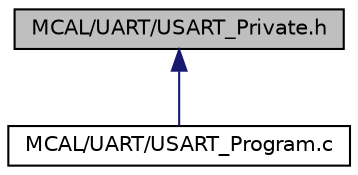 digraph "MCAL/UART/USART_Private.h"
{
 // LATEX_PDF_SIZE
  edge [fontname="Helvetica",fontsize="10",labelfontname="Helvetica",labelfontsize="10"];
  node [fontname="Helvetica",fontsize="10",shape=record];
  Node1 [label="MCAL/UART/USART_Private.h",height=0.2,width=0.4,color="black", fillcolor="grey75", style="filled", fontcolor="black",tooltip=" "];
  Node1 -> Node2 [dir="back",color="midnightblue",fontsize="10",style="solid",fontname="Helvetica"];
  Node2 [label="MCAL/UART/USART_Program.c",height=0.2,width=0.4,color="black", fillcolor="white", style="filled",URL="$d5/d07/_u_s_a_r_t___program_8c.html",tooltip=" "];
}
